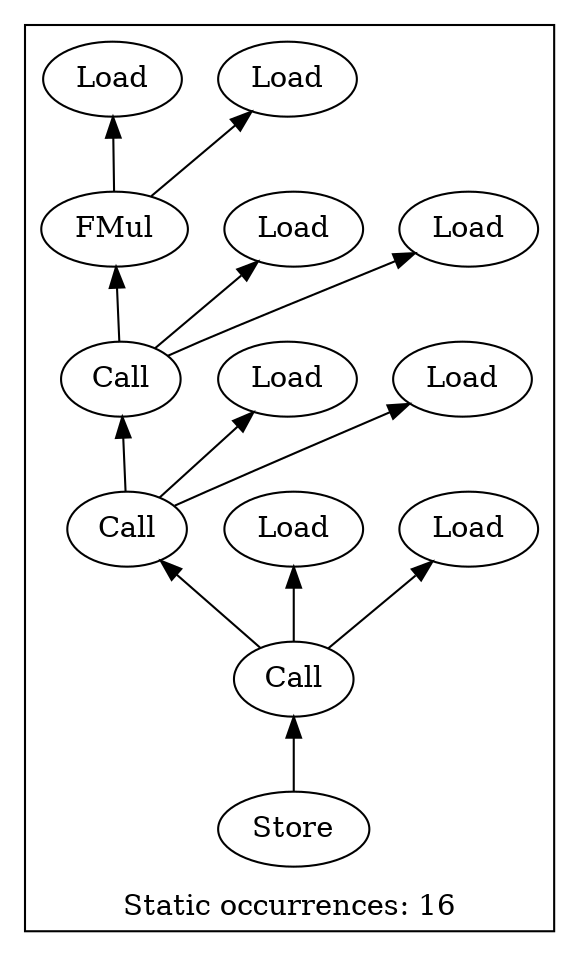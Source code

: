 strict digraph {
rankdir=BT
subgraph {
"0_149" [label="Store"]
"0_149" -> { "0_23" "0_23" "0_23" "0_23" "0_23" "0_23" "0_23" "0_23" }
"0_23" [label="Call"]
"0_23" -> { "0_18" "0_18" "0_18" "0_18" "0_18" "0_18" "0_20" "0_22" }
"0_20" [label="Load"]
"0_22" [label="Load"]
"0_18" [label="Call"]
"0_18" -> { "0_13" "0_13" "0_13" "0_13" "0_15" "0_17" }
"0_15" [label="Load"]
"0_17" [label="Load"]
"0_13" [label="Call"]
"0_13" -> { "0_12" "0_12" "0_6" "0_7" }
"0_6" [label="Load"]
"0_7" [label="Load"]
"0_12" [label="FMul"]
"0_12" -> { "0_9" "0_11" }
"0_9" [label="Load"]
"0_11" [label="Load"]
cluster=true
label=<Static occurrences: 16>
}
}

